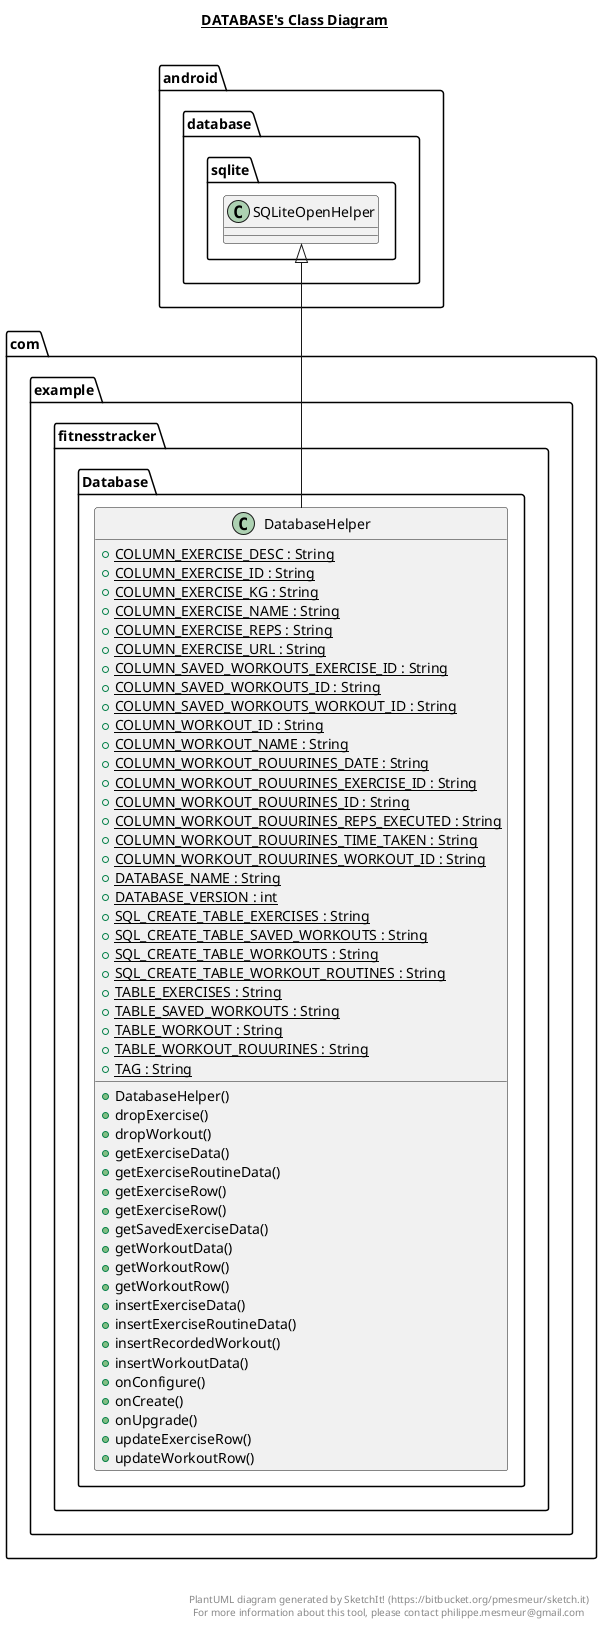 @startuml

title __DATABASE's Class Diagram__\n

  namespace com.example.fitnesstracker {
    namespace Database {
      class com.example.fitnesstracker.Database.DatabaseHelper {
          {static} + COLUMN_EXERCISE_DESC : String
          {static} + COLUMN_EXERCISE_ID : String
          {static} + COLUMN_EXERCISE_KG : String
          {static} + COLUMN_EXERCISE_NAME : String
          {static} + COLUMN_EXERCISE_REPS : String
          {static} + COLUMN_EXERCISE_URL : String
          {static} + COLUMN_SAVED_WORKOUTS_EXERCISE_ID : String
          {static} + COLUMN_SAVED_WORKOUTS_ID : String
          {static} + COLUMN_SAVED_WORKOUTS_WORKOUT_ID : String
          {static} + COLUMN_WORKOUT_ID : String
          {static} + COLUMN_WORKOUT_NAME : String
          {static} + COLUMN_WORKOUT_ROUURINES_DATE : String
          {static} + COLUMN_WORKOUT_ROUURINES_EXERCISE_ID : String
          {static} + COLUMN_WORKOUT_ROUURINES_ID : String
          {static} + COLUMN_WORKOUT_ROUURINES_REPS_EXECUTED : String
          {static} + COLUMN_WORKOUT_ROUURINES_TIME_TAKEN : String
          {static} + COLUMN_WORKOUT_ROUURINES_WORKOUT_ID : String
          {static} + DATABASE_NAME : String
          {static} + DATABASE_VERSION : int
          {static} + SQL_CREATE_TABLE_EXERCISES : String
          {static} + SQL_CREATE_TABLE_SAVED_WORKOUTS : String
          {static} + SQL_CREATE_TABLE_WORKOUTS : String
          {static} + SQL_CREATE_TABLE_WORKOUT_ROUTINES : String
          {static} + TABLE_EXERCISES : String
          {static} + TABLE_SAVED_WORKOUTS : String
          {static} + TABLE_WORKOUT : String
          {static} + TABLE_WORKOUT_ROUURINES : String
          {static} + TAG : String
          + DatabaseHelper()
          + dropExercise()
          + dropWorkout()
          + getExerciseData()
          + getExerciseRoutineData()
          + getExerciseRow()
          + getExerciseRow()
          + getSavedExerciseData()
          + getWorkoutData()
          + getWorkoutRow()
          + getWorkoutRow()
          + insertExerciseData()
          + insertExerciseRoutineData()
          + insertRecordedWorkout()
          + insertWorkoutData()
          + onConfigure()
          + onCreate()
          + onUpgrade()
          + updateExerciseRow()
          + updateWorkoutRow()
      }
    }
  }
  

  com.example.fitnesstracker.Database.DatabaseHelper -up-|> android.database.sqlite.SQLiteOpenHelper


right footer


PlantUML diagram generated by SketchIt! (https://bitbucket.org/pmesmeur/sketch.it)
For more information about this tool, please contact philippe.mesmeur@gmail.com
endfooter

@enduml
